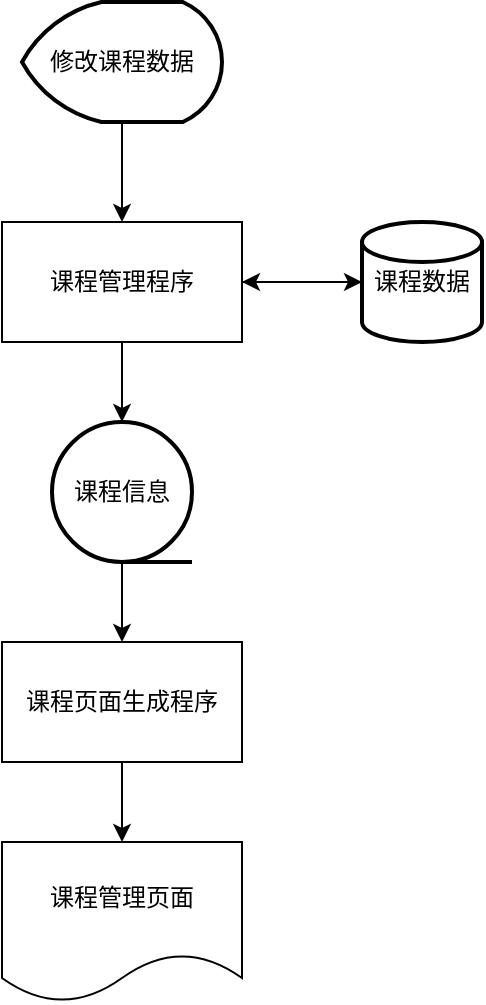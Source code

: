 <mxfile version="14.1.9" type="github">
  <diagram id="OJVyOrcrOaGeDffR4Ujj" name="Page-1">
    <mxGraphModel dx="782" dy="436" grid="1" gridSize="10" guides="1" tooltips="1" connect="1" arrows="1" fold="1" page="1" pageScale="1" pageWidth="827" pageHeight="1169" math="0" shadow="0">
      <root>
        <mxCell id="0" />
        <mxCell id="1" parent="0" />
        <mxCell id="gCNV1SUc6bNqHTgW4wkb-19" style="edgeStyle=orthogonalEdgeStyle;rounded=0;orthogonalLoop=1;jettySize=auto;html=1;entryX=0.5;entryY=0;entryDx=0;entryDy=0;" edge="1" parent="1" source="gCNV1SUc6bNqHTgW4wkb-14" target="gCNV1SUc6bNqHTgW4wkb-15">
          <mxGeometry relative="1" as="geometry" />
        </mxCell>
        <mxCell id="gCNV1SUc6bNqHTgW4wkb-14" value="修改课程数据" style="strokeWidth=2;html=1;shape=mxgraph.flowchart.display;whiteSpace=wrap;" vertex="1" parent="1">
          <mxGeometry x="310" y="270" width="100" height="60" as="geometry" />
        </mxCell>
        <mxCell id="gCNV1SUc6bNqHTgW4wkb-18" style="edgeStyle=orthogonalEdgeStyle;rounded=0;orthogonalLoop=1;jettySize=auto;html=1;entryX=0;entryY=0.5;entryDx=0;entryDy=0;entryPerimeter=0;" edge="1" parent="1" source="gCNV1SUc6bNqHTgW4wkb-15" target="gCNV1SUc6bNqHTgW4wkb-16">
          <mxGeometry relative="1" as="geometry" />
        </mxCell>
        <mxCell id="gCNV1SUc6bNqHTgW4wkb-21" style="edgeStyle=orthogonalEdgeStyle;rounded=0;orthogonalLoop=1;jettySize=auto;html=1;entryX=0.5;entryY=0;entryDx=0;entryDy=0;entryPerimeter=0;" edge="1" parent="1" source="gCNV1SUc6bNqHTgW4wkb-15" target="gCNV1SUc6bNqHTgW4wkb-20">
          <mxGeometry relative="1" as="geometry" />
        </mxCell>
        <mxCell id="gCNV1SUc6bNqHTgW4wkb-15" value="课程管理程序" style="rounded=0;whiteSpace=wrap;html=1;" vertex="1" parent="1">
          <mxGeometry x="300" y="380" width="120" height="60" as="geometry" />
        </mxCell>
        <mxCell id="gCNV1SUc6bNqHTgW4wkb-17" style="edgeStyle=orthogonalEdgeStyle;rounded=0;orthogonalLoop=1;jettySize=auto;html=1;entryX=1;entryY=0.5;entryDx=0;entryDy=0;" edge="1" parent="1" source="gCNV1SUc6bNqHTgW4wkb-16" target="gCNV1SUc6bNqHTgW4wkb-15">
          <mxGeometry relative="1" as="geometry" />
        </mxCell>
        <mxCell id="gCNV1SUc6bNqHTgW4wkb-16" value="课程数据" style="strokeWidth=2;html=1;shape=mxgraph.flowchart.database;whiteSpace=wrap;" vertex="1" parent="1">
          <mxGeometry x="480" y="380" width="60" height="60" as="geometry" />
        </mxCell>
        <mxCell id="gCNV1SUc6bNqHTgW4wkb-23" style="edgeStyle=orthogonalEdgeStyle;rounded=0;orthogonalLoop=1;jettySize=auto;html=1;entryX=0.5;entryY=0;entryDx=0;entryDy=0;" edge="1" parent="1" source="gCNV1SUc6bNqHTgW4wkb-20" target="gCNV1SUc6bNqHTgW4wkb-22">
          <mxGeometry relative="1" as="geometry" />
        </mxCell>
        <mxCell id="gCNV1SUc6bNqHTgW4wkb-20" value="课程信息" style="strokeWidth=2;html=1;shape=mxgraph.flowchart.sequential_data;whiteSpace=wrap;" vertex="1" parent="1">
          <mxGeometry x="325" y="480" width="70" height="70" as="geometry" />
        </mxCell>
        <mxCell id="gCNV1SUc6bNqHTgW4wkb-25" style="edgeStyle=orthogonalEdgeStyle;rounded=0;orthogonalLoop=1;jettySize=auto;html=1;entryX=0.5;entryY=0;entryDx=0;entryDy=0;" edge="1" parent="1" source="gCNV1SUc6bNqHTgW4wkb-22" target="gCNV1SUc6bNqHTgW4wkb-24">
          <mxGeometry relative="1" as="geometry" />
        </mxCell>
        <mxCell id="gCNV1SUc6bNqHTgW4wkb-22" value="课程页面生成程序" style="rounded=0;whiteSpace=wrap;html=1;" vertex="1" parent="1">
          <mxGeometry x="300" y="590" width="120" height="60" as="geometry" />
        </mxCell>
        <mxCell id="gCNV1SUc6bNqHTgW4wkb-24" value="课程管理页面" style="shape=document;whiteSpace=wrap;html=1;boundedLbl=1;" vertex="1" parent="1">
          <mxGeometry x="300" y="690" width="120" height="80" as="geometry" />
        </mxCell>
      </root>
    </mxGraphModel>
  </diagram>
</mxfile>
